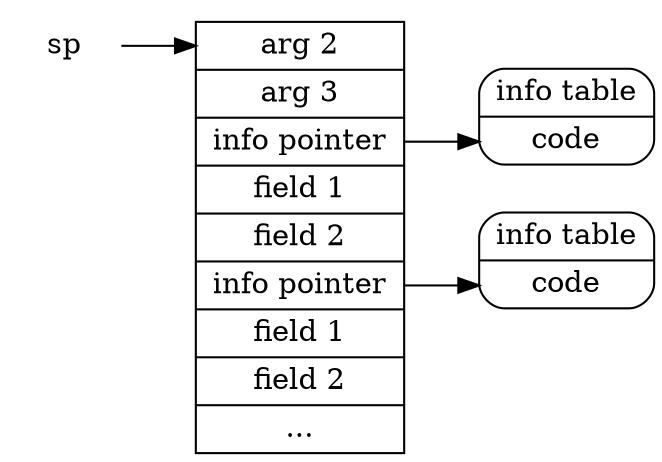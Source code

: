 digraph {
    node [shape=record];
    sp [shape="plaintext"]
    sp -> stack:top
    stack [label="<top>arg 2| arg 3|<ip1>info pointer | field 1 | field 2 |<ip2> info pointer | field 1 | field 2 | ... "];
    table1 [shape=Mrecord, label="info table | <it1> code"];
    table2 [shape=Mrecord, label="info table | <it2> code"];
    stack:ip1 -> table1:it1;
    stack:ip2 -> table2:it2;
    /* struct1 [label="<f0> left|<f1> middle|<f2> right"]; */
    /* struct2 [label="<f0> one|<f1> two"]; */
    /* struct3 [label="hello&#92;nworld |{ b |{c|<here> d|e}| f}| g | h"]; */
    /* struct1:f1 -> struct2:f0; */
    /* struct1:f2 -> struct3:here; */
  rankdir="LR"
}
